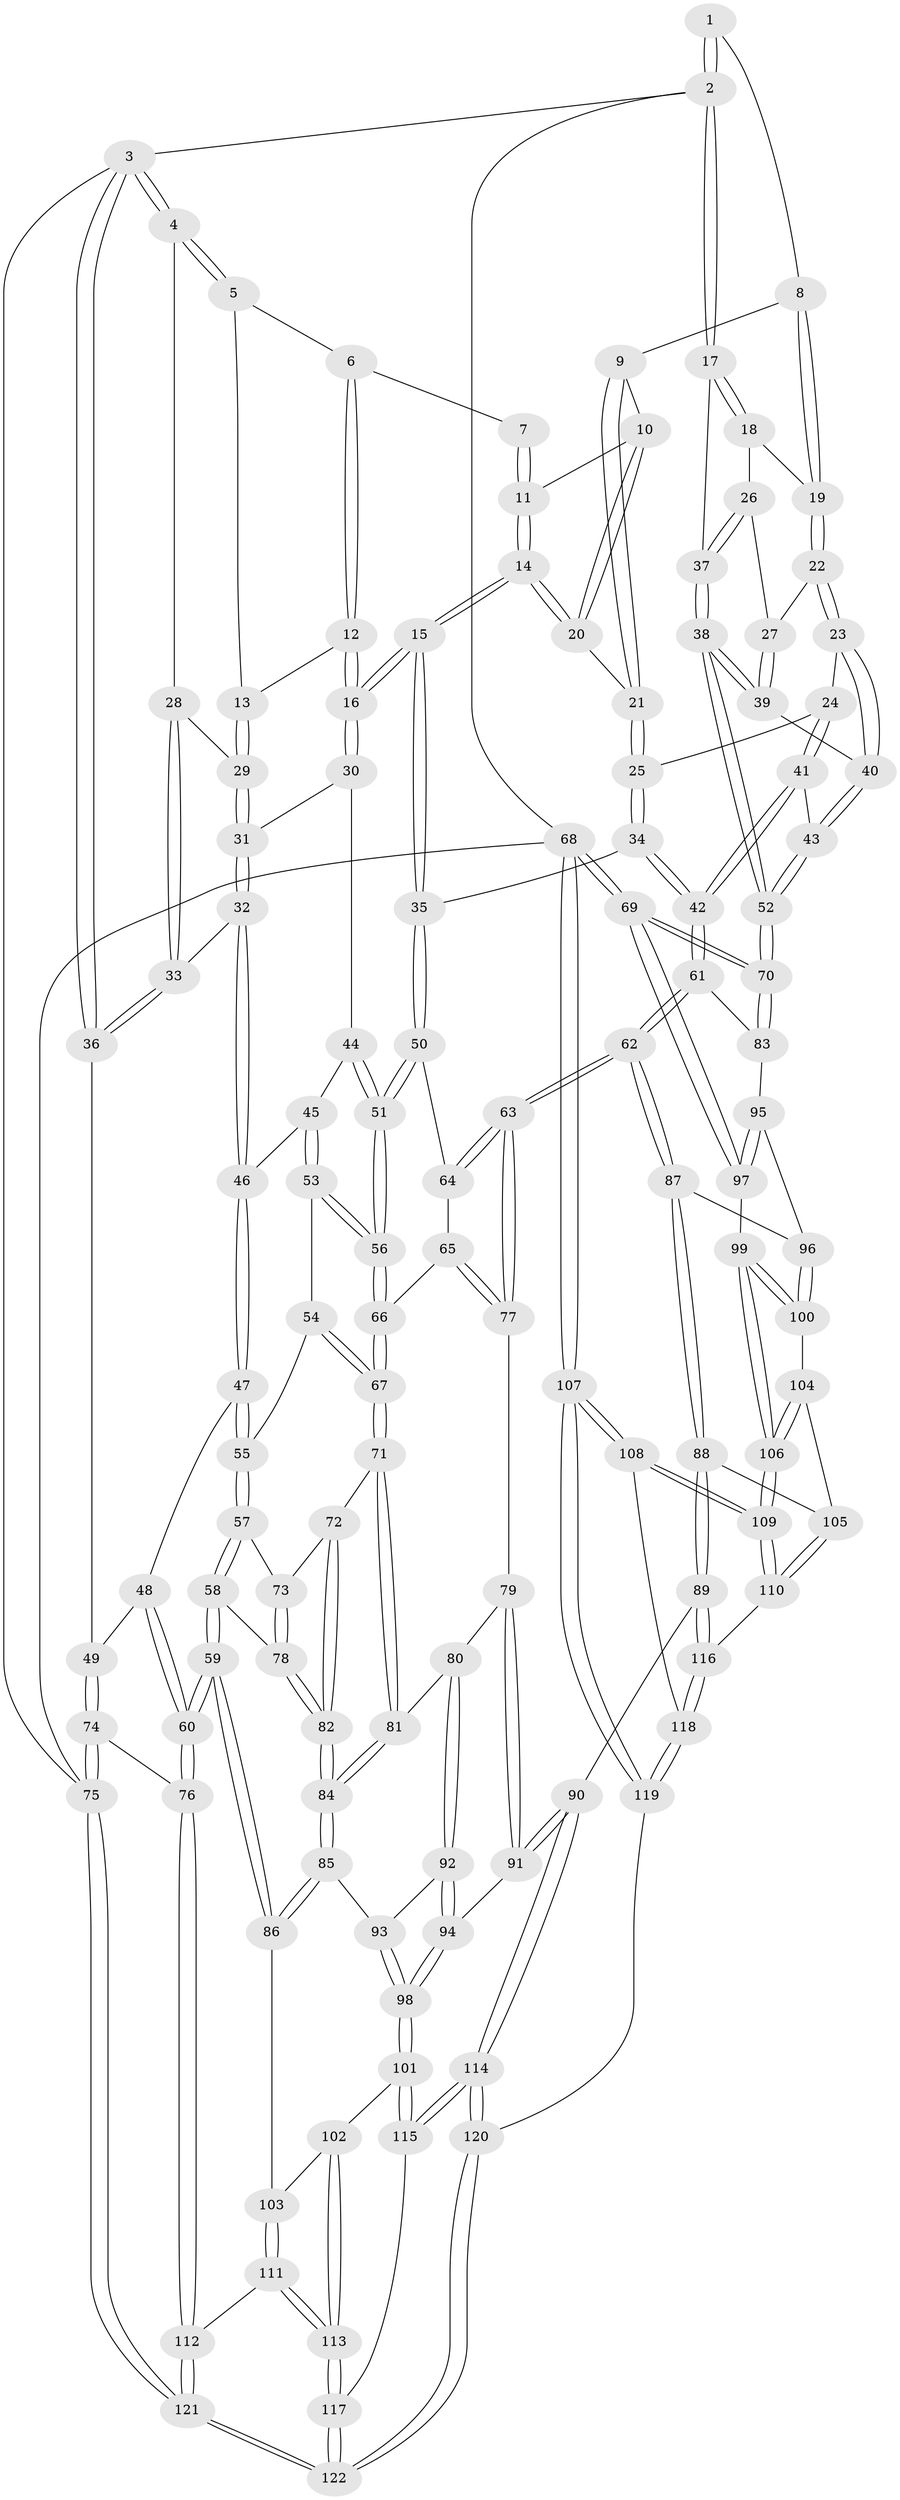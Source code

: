 // Generated by graph-tools (version 1.1) at 2025/50/03/09/25 03:50:58]
// undirected, 122 vertices, 302 edges
graph export_dot {
graph [start="1"]
  node [color=gray90,style=filled];
  1 [pos="+1+0"];
  2 [pos="+1+0"];
  3 [pos="+0+0"];
  4 [pos="+0+0"];
  5 [pos="+0.2559697989121818+0"];
  6 [pos="+0.4563908819624003+0"];
  7 [pos="+0.7274431155061775+0"];
  8 [pos="+0.8525080422338096+0.08035908053246969"];
  9 [pos="+0.8236914712978908+0.08577922277211704"];
  10 [pos="+0.822145709697714+0.08517250238664749"];
  11 [pos="+0.7378997046492988+0.033695540385999645"];
  12 [pos="+0.47852340373381536+0"];
  13 [pos="+0.24719123132114731+0.10846685856921436"];
  14 [pos="+0.6101113278159227+0.15697666185186598"];
  15 [pos="+0.5375488503239354+0.1845234986295486"];
  16 [pos="+0.5184228537754598+0.1713415197251107"];
  17 [pos="+1+0.06520304370378094"];
  18 [pos="+0.9421049296026897+0.10521168007295079"];
  19 [pos="+0.8739569544610898+0.09824755188236368"];
  20 [pos="+0.6940008247670005+0.16621786206166309"];
  21 [pos="+0.7912404532909403+0.19368788656670774"];
  22 [pos="+0.8901318477230491+0.22201254660625389"];
  23 [pos="+0.8811696913653208+0.2276196346973471"];
  24 [pos="+0.8217365804749062+0.22847439967344482"];
  25 [pos="+0.8086125448983187+0.21886724823035936"];
  26 [pos="+0.9076219152886411+0.21904121896877576"];
  27 [pos="+0.8992100983095608+0.22150412349275014"];
  28 [pos="+0.19054713950640753+0.11525084223676849"];
  29 [pos="+0.23644914530683472+0.14860120361840318"];
  30 [pos="+0.4188267300976453+0.20789732467420408"];
  31 [pos="+0.23849256756063716+0.1582370705931726"];
  32 [pos="+0.15968593539021236+0.24819312749910424"];
  33 [pos="+0+0.10810587471585842"];
  34 [pos="+0.6189556312972108+0.3226559422229424"];
  35 [pos="+0.5820959107950383+0.2954544567505079"];
  36 [pos="+0+0"];
  37 [pos="+1+0.16009759631103582"];
  38 [pos="+1+0.35768950467513544"];
  39 [pos="+0.951486572691228+0.2973213594013044"];
  40 [pos="+0.8890692751126037+0.3323398838028661"];
  41 [pos="+0.7497854622638828+0.45154126421785434"];
  42 [pos="+0.7483314678299178+0.4523618692430699"];
  43 [pos="+0.8677919022038426+0.4190361463572454"];
  44 [pos="+0.3695229491889102+0.28116827493831775"];
  45 [pos="+0.2933489292760663+0.3413670814125707"];
  46 [pos="+0.1630391179710029+0.28260629802873377"];
  47 [pos="+0.11906092630562332+0.36002546681965375"];
  48 [pos="+0.09412374960811624+0.36546771596497385"];
  49 [pos="+0+0.271139580922363"];
  50 [pos="+0.4991115342487491+0.4057477307654856"];
  51 [pos="+0.4191851100449373+0.44107991194406304"];
  52 [pos="+1+0.4673527492854209"];
  53 [pos="+0.29353312633781814+0.34422601230226585"];
  54 [pos="+0.248242409712771+0.4429113632607758"];
  55 [pos="+0.17404939642992304+0.45938166908645384"];
  56 [pos="+0.3940502159341813+0.46514229437063703"];
  57 [pos="+0.16353955722775648+0.49691695564367444"];
  58 [pos="+0.11310794858149706+0.5502872664710874"];
  59 [pos="+0+0.6336434899608611"];
  60 [pos="+0+0.6521683615357348"];
  61 [pos="+0.7333070301059323+0.527165587921927"];
  62 [pos="+0.6761532155318455+0.602619465508539"];
  63 [pos="+0.6028626175646065+0.585922997655529"];
  64 [pos="+0.5086557698079955+0.43313208608542064"];
  65 [pos="+0.4911395130797487+0.5338029932416618"];
  66 [pos="+0.38502283128249265+0.48734856682862526"];
  67 [pos="+0.35623269474977587+0.5196944990229986"];
  68 [pos="+1+1"];
  69 [pos="+1+0.7034839544296789"];
  70 [pos="+1+0.5665696797796452"];
  71 [pos="+0.3538700038175889+0.52991753431197"];
  72 [pos="+0.25923062077604186+0.5548813648747727"];
  73 [pos="+0.22753347671472146+0.5408334142192576"];
  74 [pos="+0+0.6666216893505954"];
  75 [pos="+0+1"];
  76 [pos="+0+0.6652415196378992"];
  77 [pos="+0.5462466070101537+0.5878917196190827"];
  78 [pos="+0.20281947206309275+0.5952530309227638"];
  79 [pos="+0.505168498021271+0.6080902581364694"];
  80 [pos="+0.39168596180441867+0.614985255593013"];
  81 [pos="+0.36034613332868526+0.5555886933474576"];
  82 [pos="+0.23295231239952133+0.6277755950855244"];
  83 [pos="+0.8656903918750855+0.598203303989912"];
  84 [pos="+0.23645526888529736+0.6655320816796653"];
  85 [pos="+0.2341757192709236+0.6759353709301419"];
  86 [pos="+0.21384161311076885+0.6973246905129143"];
  87 [pos="+0.676154802259434+0.6026864231682882"];
  88 [pos="+0.6512348871555458+0.7242512461820418"];
  89 [pos="+0.642022685547168+0.747446425721871"];
  90 [pos="+0.5436159113305524+0.7834451374208121"];
  91 [pos="+0.4726646618595623+0.7545724996558698"];
  92 [pos="+0.3871543762402198+0.6376701112322767"];
  93 [pos="+0.26553178649280534+0.6766229087466445"];
  94 [pos="+0.4035654664496776+0.7498918957676219"];
  95 [pos="+0.8851316997558382+0.6833673444604673"];
  96 [pos="+0.8135990231477611+0.7020840663091346"];
  97 [pos="+0.9204765690278625+0.7225253810421496"];
  98 [pos="+0.3994163723127814+0.7534167073603941"];
  99 [pos="+0.9154883602659426+0.727893782602126"];
  100 [pos="+0.8264357057944824+0.7444426626607906"];
  101 [pos="+0.38257116837459776+0.774193742280891"];
  102 [pos="+0.30620835492086806+0.7762692531220621"];
  103 [pos="+0.2224677769279881+0.7337347130522652"];
  104 [pos="+0.824544747628293+0.7491641340175392"];
  105 [pos="+0.8107150099196185+0.7651474401867279"];
  106 [pos="+0.885339485092023+0.7985265908567926"];
  107 [pos="+1+1"];
  108 [pos="+0.8733861581127734+0.9083973400299168"];
  109 [pos="+0.8697762011878102+0.9036369815735098"];
  110 [pos="+0.8157224928786755+0.8693068683149068"];
  111 [pos="+0.16173583234241937+0.8748921818427989"];
  112 [pos="+0.13425871170827916+0.8696722445810169"];
  113 [pos="+0.22292687781984724+0.9312736145917989"];
  114 [pos="+0.47644126018645416+1"];
  115 [pos="+0.3812107132864587+0.7996451601728253"];
  116 [pos="+0.6908476084309877+0.8415943912583786"];
  117 [pos="+0.24544216596414672+0.9630427286862424"];
  118 [pos="+0.649765811256077+0.9627348594341515"];
  119 [pos="+0.5645607374828414+1"];
  120 [pos="+0.47590355050489175+1"];
  121 [pos="+0+1"];
  122 [pos="+0.33358592123406566+1"];
  1 -- 2;
  1 -- 2;
  1 -- 8;
  2 -- 3;
  2 -- 17;
  2 -- 17;
  2 -- 68;
  3 -- 4;
  3 -- 4;
  3 -- 36;
  3 -- 36;
  3 -- 75;
  4 -- 5;
  4 -- 5;
  4 -- 28;
  5 -- 6;
  5 -- 13;
  6 -- 7;
  6 -- 12;
  6 -- 12;
  7 -- 11;
  7 -- 11;
  8 -- 9;
  8 -- 19;
  8 -- 19;
  9 -- 10;
  9 -- 21;
  9 -- 21;
  10 -- 11;
  10 -- 20;
  10 -- 20;
  11 -- 14;
  11 -- 14;
  12 -- 13;
  12 -- 16;
  12 -- 16;
  13 -- 29;
  13 -- 29;
  14 -- 15;
  14 -- 15;
  14 -- 20;
  14 -- 20;
  15 -- 16;
  15 -- 16;
  15 -- 35;
  15 -- 35;
  16 -- 30;
  16 -- 30;
  17 -- 18;
  17 -- 18;
  17 -- 37;
  18 -- 19;
  18 -- 26;
  19 -- 22;
  19 -- 22;
  20 -- 21;
  21 -- 25;
  21 -- 25;
  22 -- 23;
  22 -- 23;
  22 -- 27;
  23 -- 24;
  23 -- 40;
  23 -- 40;
  24 -- 25;
  24 -- 41;
  24 -- 41;
  25 -- 34;
  25 -- 34;
  26 -- 27;
  26 -- 37;
  26 -- 37;
  27 -- 39;
  27 -- 39;
  28 -- 29;
  28 -- 33;
  28 -- 33;
  29 -- 31;
  29 -- 31;
  30 -- 31;
  30 -- 44;
  31 -- 32;
  31 -- 32;
  32 -- 33;
  32 -- 46;
  32 -- 46;
  33 -- 36;
  33 -- 36;
  34 -- 35;
  34 -- 42;
  34 -- 42;
  35 -- 50;
  35 -- 50;
  36 -- 49;
  37 -- 38;
  37 -- 38;
  38 -- 39;
  38 -- 39;
  38 -- 52;
  38 -- 52;
  39 -- 40;
  40 -- 43;
  40 -- 43;
  41 -- 42;
  41 -- 42;
  41 -- 43;
  42 -- 61;
  42 -- 61;
  43 -- 52;
  43 -- 52;
  44 -- 45;
  44 -- 51;
  44 -- 51;
  45 -- 46;
  45 -- 53;
  45 -- 53;
  46 -- 47;
  46 -- 47;
  47 -- 48;
  47 -- 55;
  47 -- 55;
  48 -- 49;
  48 -- 60;
  48 -- 60;
  49 -- 74;
  49 -- 74;
  50 -- 51;
  50 -- 51;
  50 -- 64;
  51 -- 56;
  51 -- 56;
  52 -- 70;
  52 -- 70;
  53 -- 54;
  53 -- 56;
  53 -- 56;
  54 -- 55;
  54 -- 67;
  54 -- 67;
  55 -- 57;
  55 -- 57;
  56 -- 66;
  56 -- 66;
  57 -- 58;
  57 -- 58;
  57 -- 73;
  58 -- 59;
  58 -- 59;
  58 -- 78;
  59 -- 60;
  59 -- 60;
  59 -- 86;
  59 -- 86;
  60 -- 76;
  60 -- 76;
  61 -- 62;
  61 -- 62;
  61 -- 83;
  62 -- 63;
  62 -- 63;
  62 -- 87;
  62 -- 87;
  63 -- 64;
  63 -- 64;
  63 -- 77;
  63 -- 77;
  64 -- 65;
  65 -- 66;
  65 -- 77;
  65 -- 77;
  66 -- 67;
  66 -- 67;
  67 -- 71;
  67 -- 71;
  68 -- 69;
  68 -- 69;
  68 -- 107;
  68 -- 107;
  68 -- 75;
  69 -- 70;
  69 -- 70;
  69 -- 97;
  69 -- 97;
  70 -- 83;
  70 -- 83;
  71 -- 72;
  71 -- 81;
  71 -- 81;
  72 -- 73;
  72 -- 82;
  72 -- 82;
  73 -- 78;
  73 -- 78;
  74 -- 75;
  74 -- 75;
  74 -- 76;
  75 -- 121;
  75 -- 121;
  76 -- 112;
  76 -- 112;
  77 -- 79;
  78 -- 82;
  78 -- 82;
  79 -- 80;
  79 -- 91;
  79 -- 91;
  80 -- 81;
  80 -- 92;
  80 -- 92;
  81 -- 84;
  81 -- 84;
  82 -- 84;
  82 -- 84;
  83 -- 95;
  84 -- 85;
  84 -- 85;
  85 -- 86;
  85 -- 86;
  85 -- 93;
  86 -- 103;
  87 -- 88;
  87 -- 88;
  87 -- 96;
  88 -- 89;
  88 -- 89;
  88 -- 105;
  89 -- 90;
  89 -- 116;
  89 -- 116;
  90 -- 91;
  90 -- 91;
  90 -- 114;
  90 -- 114;
  91 -- 94;
  92 -- 93;
  92 -- 94;
  92 -- 94;
  93 -- 98;
  93 -- 98;
  94 -- 98;
  94 -- 98;
  95 -- 96;
  95 -- 97;
  95 -- 97;
  96 -- 100;
  96 -- 100;
  97 -- 99;
  98 -- 101;
  98 -- 101;
  99 -- 100;
  99 -- 100;
  99 -- 106;
  99 -- 106;
  100 -- 104;
  101 -- 102;
  101 -- 115;
  101 -- 115;
  102 -- 103;
  102 -- 113;
  102 -- 113;
  103 -- 111;
  103 -- 111;
  104 -- 105;
  104 -- 106;
  104 -- 106;
  105 -- 110;
  105 -- 110;
  106 -- 109;
  106 -- 109;
  107 -- 108;
  107 -- 108;
  107 -- 119;
  107 -- 119;
  108 -- 109;
  108 -- 109;
  108 -- 118;
  109 -- 110;
  109 -- 110;
  110 -- 116;
  111 -- 112;
  111 -- 113;
  111 -- 113;
  112 -- 121;
  112 -- 121;
  113 -- 117;
  113 -- 117;
  114 -- 115;
  114 -- 115;
  114 -- 120;
  114 -- 120;
  115 -- 117;
  116 -- 118;
  116 -- 118;
  117 -- 122;
  117 -- 122;
  118 -- 119;
  118 -- 119;
  119 -- 120;
  120 -- 122;
  120 -- 122;
  121 -- 122;
  121 -- 122;
}
